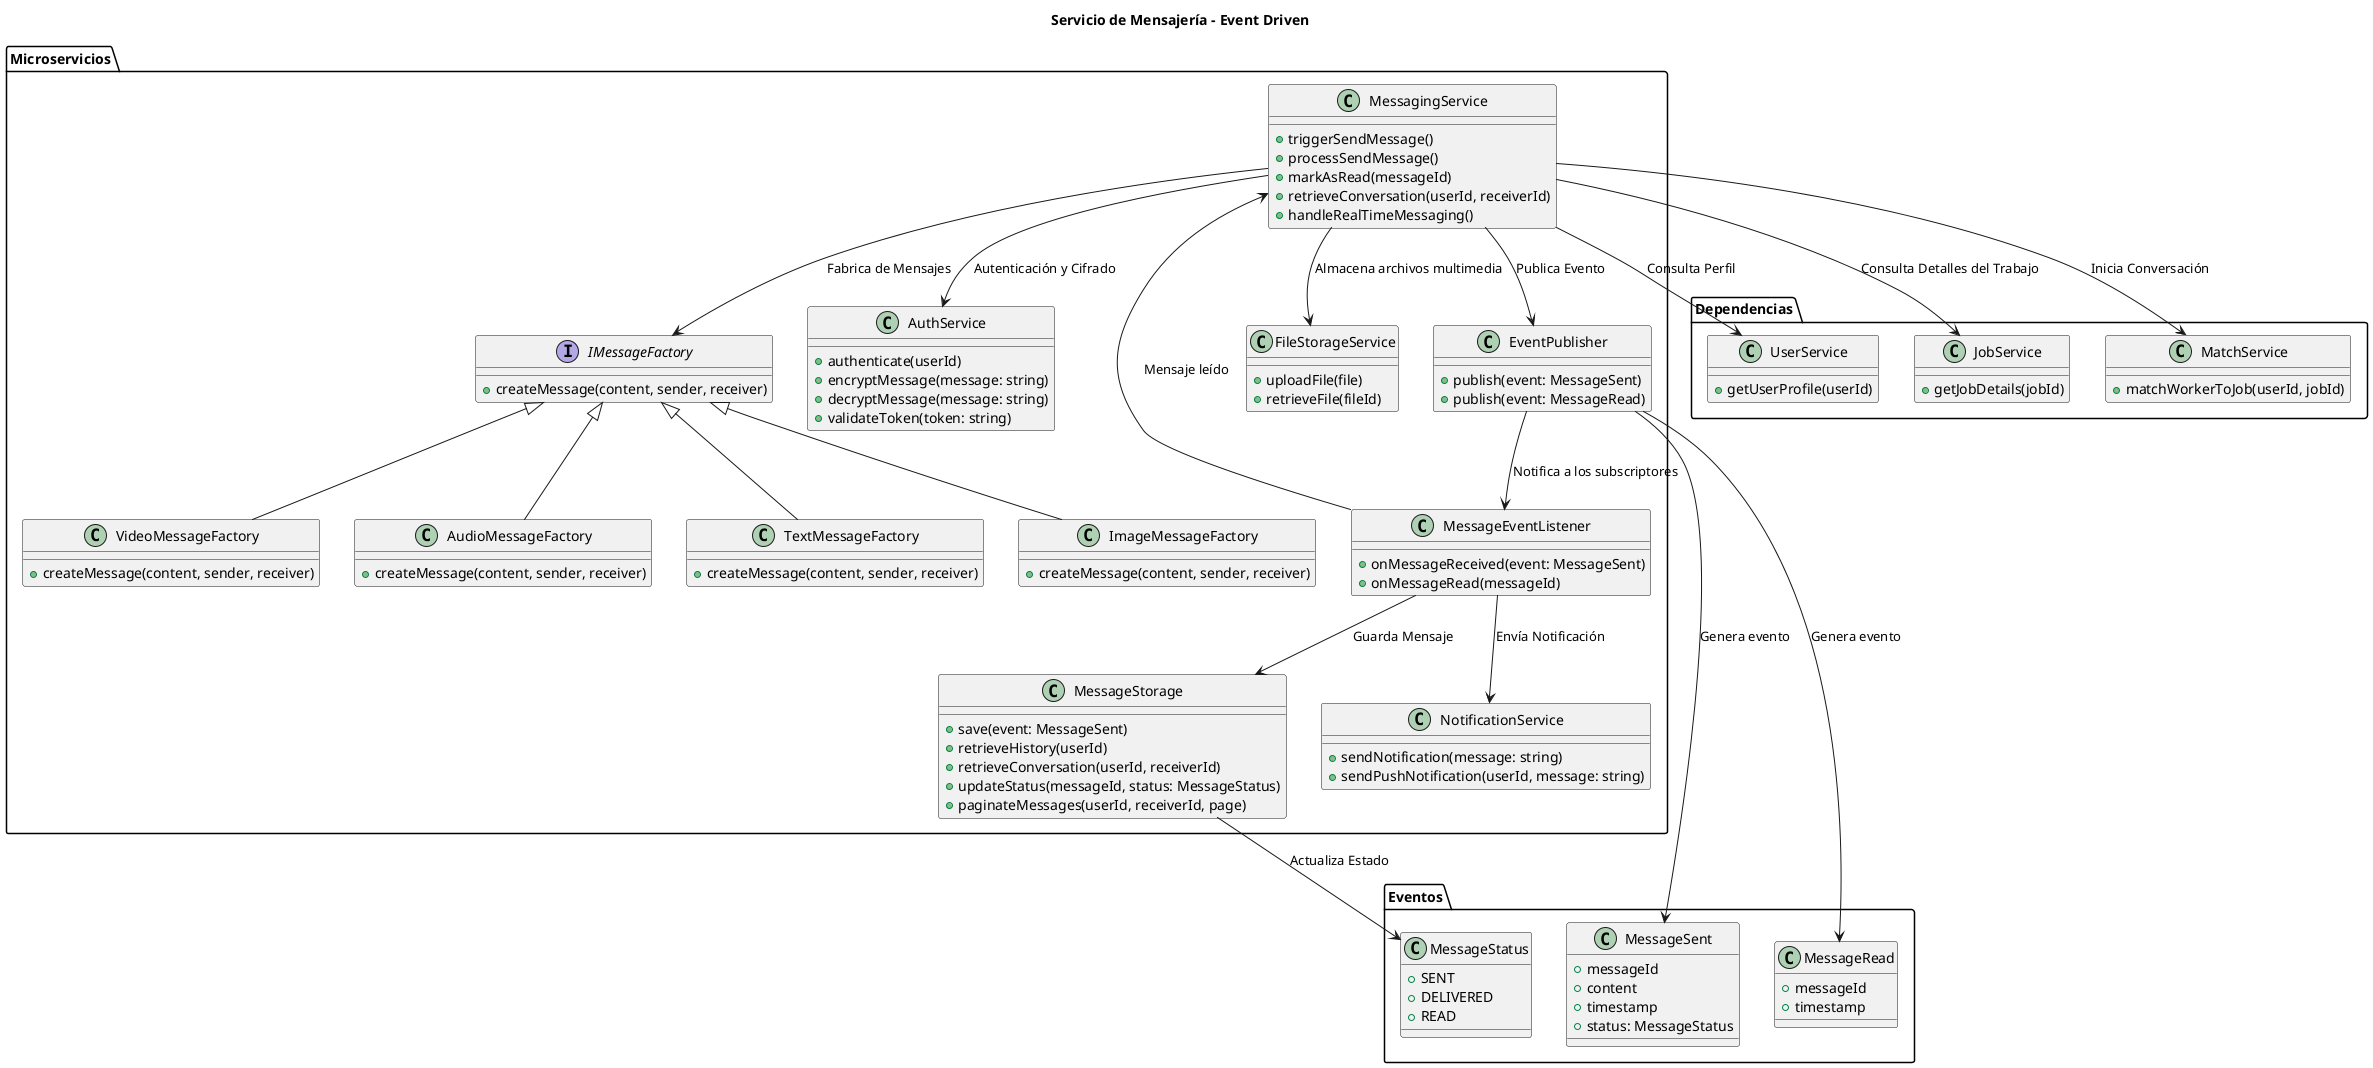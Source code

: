 @startuml diagram_servicio_mensajeria_event_driven
title Servicio de Mensajería - Event Driven

!define SOLID

package "Eventos" {
  class "MessageSent" {
    +messageId
    +content
    +timestamp
    +status: MessageStatus
  }

  class "MessageStatus" {
    +SENT
    +DELIVERED
    +READ
  }

  class "MessageRead" {
    +messageId
    +timestamp
  }
}

package "Microservicios" {
  class "MessagingService" {
    +triggerSendMessage()
    +processSendMessage()
    +markAsRead(messageId)
    +retrieveConversation(userId, receiverId)
    +handleRealTimeMessaging()
  }

  class "EventPublisher" {
    +publish(event: MessageSent)
    +publish(event: MessageRead)
  }

  class "MessageEventListener" {
    +onMessageReceived(event: MessageSent)
    +onMessageRead(messageId)
  }

  class "MessageStorage" {
    +save(event: MessageSent)
    +retrieveHistory(userId)
    +retrieveConversation(userId, receiverId)
    +updateStatus(messageId, status: MessageStatus)
    +paginateMessages(userId, receiverId, page)
  }

  class "NotificationService" {
    +sendNotification(message: string)
    +sendPushNotification(userId, message: string)
  }

  class "AuthService" {
    +authenticate(userId)
    +encryptMessage(message: string)
    +decryptMessage(message: string)
    +validateToken(token: string)
  }

  interface "IMessageFactory" {
    +createMessage(content, sender, receiver)
  }

  class "TextMessageFactory" {
    +createMessage(content, sender, receiver)
  }

  class "ImageMessageFactory" {
    +createMessage(content, sender, receiver)
  }

  class "VideoMessageFactory" {
    +createMessage(content, sender, receiver)
  }

  class "AudioMessageFactory" {
    +createMessage(content, sender, receiver)
  }

  class "FileStorageService" {
    +uploadFile(file)
    +retrieveFile(fileId)
  }

  MessagingService --> EventPublisher : "Publica Evento"
  EventPublisher --> MessageSent : "Genera evento"
  EventPublisher --> MessageRead : "Genera evento"
  EventPublisher --> MessageEventListener : "Notifica a los subscriptores"
  MessageEventListener --> MessageStorage : "Guarda Mensaje"
  MessageEventListener --> NotificationService : "Envía Notificación"
  MessagingService --> IMessageFactory : "Fabrica de Mensajes"
  IMessageFactory <|-- TextMessageFactory
  IMessageFactory <|-- ImageMessageFactory
  IMessageFactory <|-- VideoMessageFactory
  IMessageFactory <|-- AudioMessageFactory
  MessagingService --> AuthService : "Autenticación y Cifrado"
  MessageEventListener --> MessagingService : "Mensaje leído"
  MessageStorage --> MessageStatus : "Actualiza Estado"
  MessagingService --> FileStorageService : "Almacena archivos multimedia"
}

package "Dependencias" {
  class "UserService" {
    +getUserProfile(userId)
  }

  class "JobService" {
    +getJobDetails(jobId)
  }

  class "MatchService" {
    +matchWorkerToJob(userId, jobId)
  }

  MessagingService --> UserService : "Consulta Perfil"
  MessagingService --> JobService : "Consulta Detalles del Trabajo"
  MessagingService --> MatchService : "Inicia Conversación"
}

@enduml